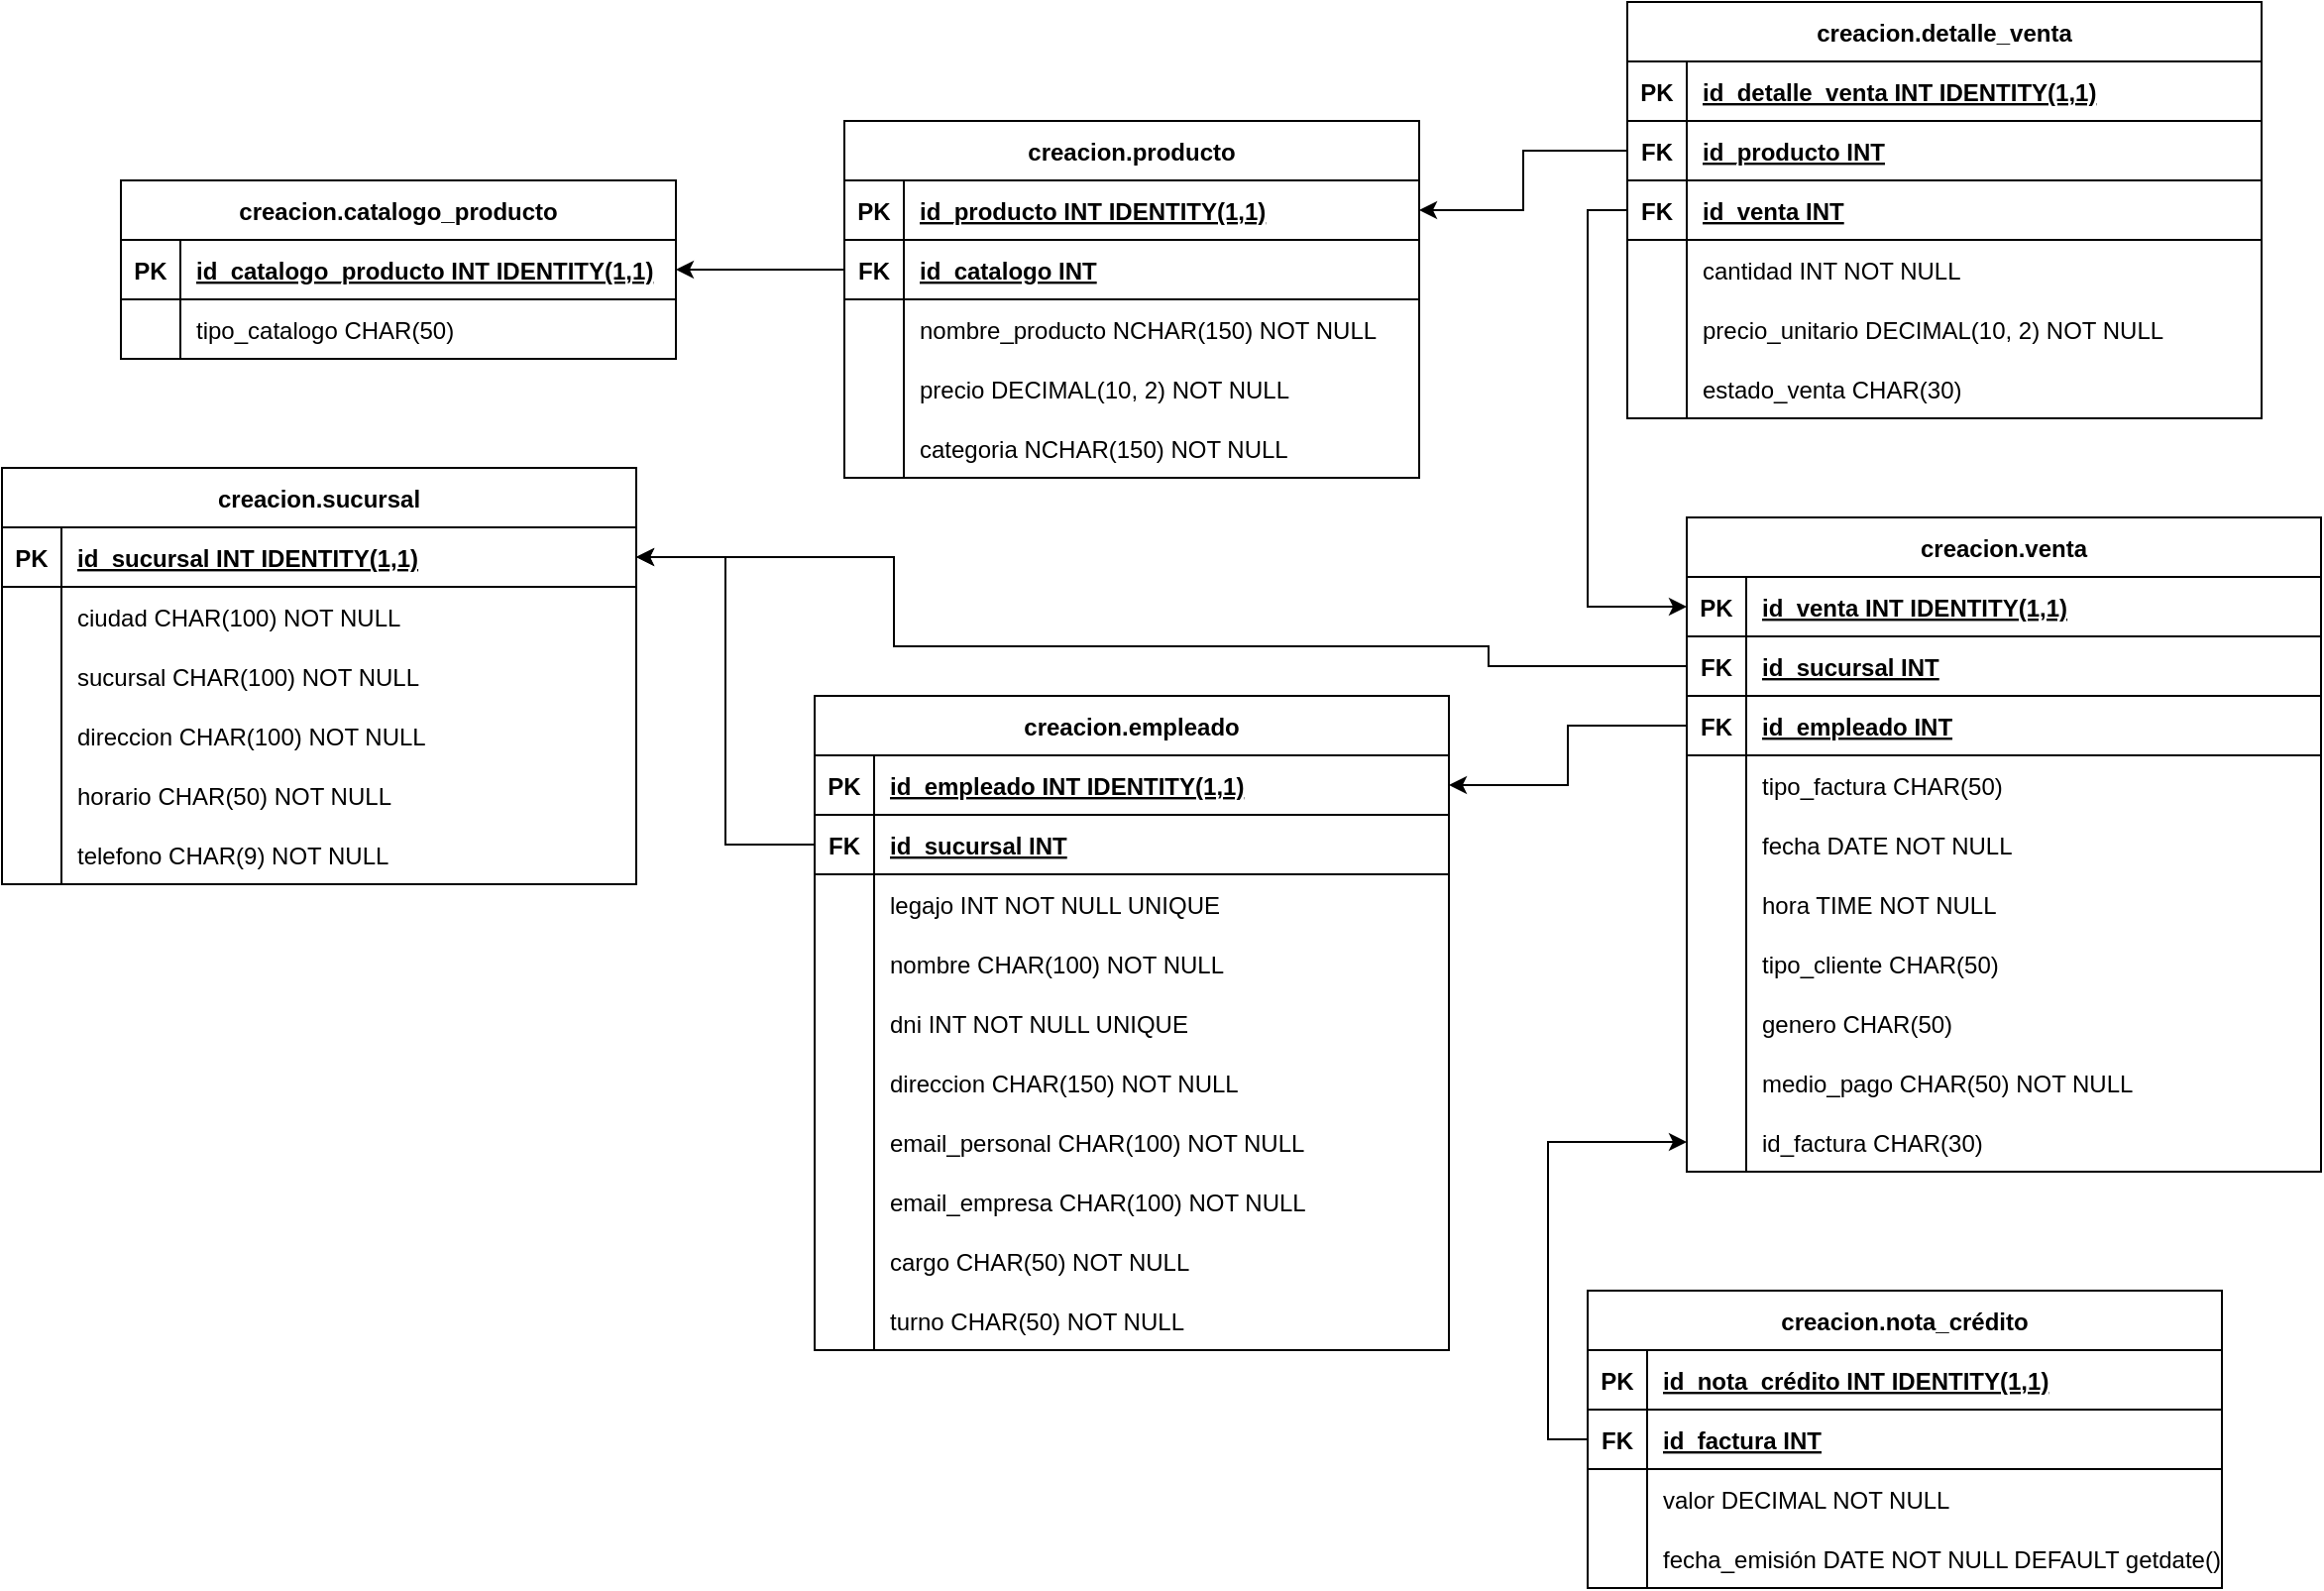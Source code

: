 <mxfile version="24.8.4">
  <diagram name="Página-1" id="IHy8IJzmy1xw7YX4BlLs">
    <mxGraphModel dx="1249" dy="620" grid="1" gridSize="10" guides="1" tooltips="1" connect="1" arrows="1" fold="1" page="1" pageScale="1" pageWidth="827" pageHeight="1169" math="0" shadow="0">
      <root>
        <mxCell id="0" />
        <mxCell id="1" parent="0" />
        <mxCell id="hYBhbDChAg6MqxhLWlRW-1" value="creacion.sucursal" style="shape=table;startSize=30;container=1;collapsible=1;childLayout=tableLayout;fixedRows=1;rowLines=0;fontStyle=1;align=center;resizeLast=1;" parent="1" vertex="1">
          <mxGeometry x="620" y="495" width="320" height="210" as="geometry" />
        </mxCell>
        <mxCell id="hYBhbDChAg6MqxhLWlRW-2" value="" style="shape=tableRow;horizontal=0;startSize=0;swimlaneHead=0;swimlaneBody=0;fillColor=none;collapsible=0;dropTarget=0;points=[[0,0.5],[1,0.5]];portConstraint=eastwest;strokeColor=inherit;top=0;left=0;right=0;bottom=1;" parent="hYBhbDChAg6MqxhLWlRW-1" vertex="1">
          <mxGeometry y="30" width="320" height="30" as="geometry" />
        </mxCell>
        <mxCell id="hYBhbDChAg6MqxhLWlRW-3" value="PK" style="shape=partialRectangle;overflow=hidden;connectable=0;fillColor=none;strokeColor=inherit;top=0;left=0;bottom=0;right=0;fontStyle=1;" parent="hYBhbDChAg6MqxhLWlRW-2" vertex="1">
          <mxGeometry width="30" height="30" as="geometry">
            <mxRectangle width="30" height="30" as="alternateBounds" />
          </mxGeometry>
        </mxCell>
        <mxCell id="hYBhbDChAg6MqxhLWlRW-4" value="id_sucursal INT  IDENTITY(1,1)" style="shape=partialRectangle;overflow=hidden;connectable=0;fillColor=none;align=left;strokeColor=inherit;top=0;left=0;bottom=0;right=0;spacingLeft=6;fontStyle=5;" parent="hYBhbDChAg6MqxhLWlRW-2" vertex="1">
          <mxGeometry x="30" width="290" height="30" as="geometry">
            <mxRectangle width="290" height="30" as="alternateBounds" />
          </mxGeometry>
        </mxCell>
        <mxCell id="hYBhbDChAg6MqxhLWlRW-5" value="" style="shape=tableRow;horizontal=0;startSize=0;swimlaneHead=0;swimlaneBody=0;fillColor=none;collapsible=0;dropTarget=0;points=[[0,0.5],[1,0.5]];portConstraint=eastwest;strokeColor=inherit;top=0;left=0;right=0;bottom=0;" parent="hYBhbDChAg6MqxhLWlRW-1" vertex="1">
          <mxGeometry y="60" width="320" height="30" as="geometry" />
        </mxCell>
        <mxCell id="hYBhbDChAg6MqxhLWlRW-6" value="" style="shape=partialRectangle;overflow=hidden;connectable=0;fillColor=none;strokeColor=inherit;top=0;left=0;bottom=0;right=0;" parent="hYBhbDChAg6MqxhLWlRW-5" vertex="1">
          <mxGeometry width="30" height="30" as="geometry">
            <mxRectangle width="30" height="30" as="alternateBounds" />
          </mxGeometry>
        </mxCell>
        <mxCell id="hYBhbDChAg6MqxhLWlRW-7" value="ciudad CHAR(100) NOT NULL" style="shape=partialRectangle;overflow=hidden;connectable=0;fillColor=none;align=left;strokeColor=inherit;top=0;left=0;bottom=0;right=0;spacingLeft=6;" parent="hYBhbDChAg6MqxhLWlRW-5" vertex="1">
          <mxGeometry x="30" width="290" height="30" as="geometry">
            <mxRectangle width="290" height="30" as="alternateBounds" />
          </mxGeometry>
        </mxCell>
        <mxCell id="p74Jye1wma2J7qvmouzO-8" style="shape=tableRow;horizontal=0;startSize=0;swimlaneHead=0;swimlaneBody=0;fillColor=none;collapsible=0;dropTarget=0;points=[[0,0.5],[1,0.5]];portConstraint=eastwest;strokeColor=inherit;top=0;left=0;right=0;bottom=0;" vertex="1" parent="hYBhbDChAg6MqxhLWlRW-1">
          <mxGeometry y="90" width="320" height="30" as="geometry" />
        </mxCell>
        <mxCell id="p74Jye1wma2J7qvmouzO-9" style="shape=partialRectangle;overflow=hidden;connectable=0;fillColor=none;strokeColor=inherit;top=0;left=0;bottom=0;right=0;" vertex="1" parent="p74Jye1wma2J7qvmouzO-8">
          <mxGeometry width="30" height="30" as="geometry">
            <mxRectangle width="30" height="30" as="alternateBounds" />
          </mxGeometry>
        </mxCell>
        <mxCell id="p74Jye1wma2J7qvmouzO-10" value="sucursal CHAR(100) NOT NULL" style="shape=partialRectangle;overflow=hidden;connectable=0;fillColor=none;align=left;strokeColor=inherit;top=0;left=0;bottom=0;right=0;spacingLeft=6;" vertex="1" parent="p74Jye1wma2J7qvmouzO-8">
          <mxGeometry x="30" width="290" height="30" as="geometry">
            <mxRectangle width="290" height="30" as="alternateBounds" />
          </mxGeometry>
        </mxCell>
        <mxCell id="hYBhbDChAg6MqxhLWlRW-8" value="" style="shape=tableRow;horizontal=0;startSize=0;swimlaneHead=0;swimlaneBody=0;fillColor=none;collapsible=0;dropTarget=0;points=[[0,0.5],[1,0.5]];portConstraint=eastwest;strokeColor=inherit;top=0;left=0;right=0;bottom=0;" parent="hYBhbDChAg6MqxhLWlRW-1" vertex="1">
          <mxGeometry y="120" width="320" height="30" as="geometry" />
        </mxCell>
        <mxCell id="hYBhbDChAg6MqxhLWlRW-9" value="" style="shape=partialRectangle;overflow=hidden;connectable=0;fillColor=none;strokeColor=inherit;top=0;left=0;bottom=0;right=0;" parent="hYBhbDChAg6MqxhLWlRW-8" vertex="1">
          <mxGeometry width="30" height="30" as="geometry">
            <mxRectangle width="30" height="30" as="alternateBounds" />
          </mxGeometry>
        </mxCell>
        <mxCell id="hYBhbDChAg6MqxhLWlRW-10" value="direccion CHAR(100) NOT NULL" style="shape=partialRectangle;overflow=hidden;connectable=0;fillColor=none;align=left;strokeColor=inherit;top=0;left=0;bottom=0;right=0;spacingLeft=6;" parent="hYBhbDChAg6MqxhLWlRW-8" vertex="1">
          <mxGeometry x="30" width="290" height="30" as="geometry">
            <mxRectangle width="290" height="30" as="alternateBounds" />
          </mxGeometry>
        </mxCell>
        <mxCell id="hYBhbDChAg6MqxhLWlRW-11" value="" style="shape=tableRow;horizontal=0;startSize=0;swimlaneHead=0;swimlaneBody=0;fillColor=none;collapsible=0;dropTarget=0;points=[[0,0.5],[1,0.5]];portConstraint=eastwest;strokeColor=inherit;top=0;left=0;right=0;bottom=0;" parent="hYBhbDChAg6MqxhLWlRW-1" vertex="1">
          <mxGeometry y="150" width="320" height="30" as="geometry" />
        </mxCell>
        <mxCell id="hYBhbDChAg6MqxhLWlRW-12" value="" style="shape=partialRectangle;overflow=hidden;connectable=0;fillColor=none;strokeColor=inherit;top=0;left=0;bottom=0;right=0;" parent="hYBhbDChAg6MqxhLWlRW-11" vertex="1">
          <mxGeometry width="30" height="30" as="geometry">
            <mxRectangle width="30" height="30" as="alternateBounds" />
          </mxGeometry>
        </mxCell>
        <mxCell id="hYBhbDChAg6MqxhLWlRW-13" value="horario CHAR(50) NOT NULL" style="shape=partialRectangle;overflow=hidden;connectable=0;fillColor=none;align=left;strokeColor=inherit;top=0;left=0;bottom=0;right=0;spacingLeft=6;" parent="hYBhbDChAg6MqxhLWlRW-11" vertex="1">
          <mxGeometry x="30" width="290" height="30" as="geometry">
            <mxRectangle width="290" height="30" as="alternateBounds" />
          </mxGeometry>
        </mxCell>
        <mxCell id="hYBhbDChAg6MqxhLWlRW-14" value="" style="shape=tableRow;horizontal=0;startSize=0;swimlaneHead=0;swimlaneBody=0;fillColor=none;collapsible=0;dropTarget=0;points=[[0,0.5],[1,0.5]];portConstraint=eastwest;strokeColor=inherit;top=0;left=0;right=0;bottom=0;" parent="hYBhbDChAg6MqxhLWlRW-1" vertex="1">
          <mxGeometry y="180" width="320" height="30" as="geometry" />
        </mxCell>
        <mxCell id="hYBhbDChAg6MqxhLWlRW-15" value="" style="shape=partialRectangle;overflow=hidden;connectable=0;fillColor=none;strokeColor=inherit;top=0;left=0;bottom=0;right=0;" parent="hYBhbDChAg6MqxhLWlRW-14" vertex="1">
          <mxGeometry width="30" height="30" as="geometry">
            <mxRectangle width="30" height="30" as="alternateBounds" />
          </mxGeometry>
        </mxCell>
        <mxCell id="hYBhbDChAg6MqxhLWlRW-16" value="telefono CHAR(9) NOT NULL" style="shape=partialRectangle;overflow=hidden;connectable=0;fillColor=none;align=left;strokeColor=inherit;top=0;left=0;bottom=0;right=0;spacingLeft=6;" parent="hYBhbDChAg6MqxhLWlRW-14" vertex="1">
          <mxGeometry x="30" width="290" height="30" as="geometry">
            <mxRectangle width="290" height="30" as="alternateBounds" />
          </mxGeometry>
        </mxCell>
        <mxCell id="hYBhbDChAg6MqxhLWlRW-20" value="creacion.empleado" style="shape=table;startSize=30;container=1;collapsible=1;childLayout=tableLayout;fixedRows=1;rowLines=0;fontStyle=1;align=center;resizeLast=1;" parent="1" vertex="1">
          <mxGeometry x="1030" y="610" width="320" height="330" as="geometry" />
        </mxCell>
        <mxCell id="hYBhbDChAg6MqxhLWlRW-24" value="" style="shape=tableRow;horizontal=0;startSize=0;swimlaneHead=0;swimlaneBody=0;fillColor=none;collapsible=0;dropTarget=0;points=[[0,0.5],[1,0.5]];portConstraint=eastwest;strokeColor=inherit;top=0;left=0;right=0;bottom=1;" parent="hYBhbDChAg6MqxhLWlRW-20" vertex="1">
          <mxGeometry y="30" width="320" height="30" as="geometry" />
        </mxCell>
        <mxCell id="hYBhbDChAg6MqxhLWlRW-25" value="PK" style="shape=partialRectangle;overflow=hidden;connectable=0;fillColor=none;strokeColor=inherit;top=0;left=0;bottom=0;right=0;fontStyle=1;" parent="hYBhbDChAg6MqxhLWlRW-24" vertex="1">
          <mxGeometry width="30" height="30" as="geometry">
            <mxRectangle width="30" height="30" as="alternateBounds" />
          </mxGeometry>
        </mxCell>
        <mxCell id="hYBhbDChAg6MqxhLWlRW-26" value="id_empleado INT  IDENTITY(1,1)" style="shape=partialRectangle;overflow=hidden;connectable=0;fillColor=none;align=left;strokeColor=inherit;top=0;left=0;bottom=0;right=0;spacingLeft=6;fontStyle=5;" parent="hYBhbDChAg6MqxhLWlRW-24" vertex="1">
          <mxGeometry x="30" width="290" height="30" as="geometry">
            <mxRectangle width="290" height="30" as="alternateBounds" />
          </mxGeometry>
        </mxCell>
        <mxCell id="hYBhbDChAg6MqxhLWlRW-21" value="" style="shape=tableRow;horizontal=0;startSize=0;swimlaneHead=0;swimlaneBody=0;fillColor=none;collapsible=0;dropTarget=0;points=[[0,0.5],[1,0.5]];portConstraint=eastwest;strokeColor=inherit;top=0;left=0;right=0;bottom=1;" parent="hYBhbDChAg6MqxhLWlRW-20" vertex="1">
          <mxGeometry y="60" width="320" height="30" as="geometry" />
        </mxCell>
        <mxCell id="hYBhbDChAg6MqxhLWlRW-22" value="FK" style="shape=partialRectangle;overflow=hidden;connectable=0;fillColor=none;strokeColor=inherit;top=0;left=0;bottom=0;right=0;fontStyle=1;" parent="hYBhbDChAg6MqxhLWlRW-21" vertex="1">
          <mxGeometry width="30" height="30" as="geometry">
            <mxRectangle width="30" height="30" as="alternateBounds" />
          </mxGeometry>
        </mxCell>
        <mxCell id="hYBhbDChAg6MqxhLWlRW-23" value="id_sucursal INT" style="shape=partialRectangle;overflow=hidden;connectable=0;fillColor=none;align=left;strokeColor=inherit;top=0;left=0;bottom=0;right=0;spacingLeft=6;fontStyle=5;" parent="hYBhbDChAg6MqxhLWlRW-21" vertex="1">
          <mxGeometry x="30" width="290" height="30" as="geometry">
            <mxRectangle width="290" height="30" as="alternateBounds" />
          </mxGeometry>
        </mxCell>
        <mxCell id="hYBhbDChAg6MqxhLWlRW-27" value="" style="shape=tableRow;horizontal=0;startSize=0;swimlaneHead=0;swimlaneBody=0;fillColor=none;collapsible=0;dropTarget=0;points=[[0,0.5],[1,0.5]];portConstraint=eastwest;strokeColor=inherit;top=0;left=0;right=0;bottom=0;" parent="hYBhbDChAg6MqxhLWlRW-20" vertex="1">
          <mxGeometry y="90" width="320" height="30" as="geometry" />
        </mxCell>
        <mxCell id="hYBhbDChAg6MqxhLWlRW-28" value="" style="shape=partialRectangle;overflow=hidden;connectable=0;fillColor=none;strokeColor=inherit;top=0;left=0;bottom=0;right=0;" parent="hYBhbDChAg6MqxhLWlRW-27" vertex="1">
          <mxGeometry width="30" height="30" as="geometry">
            <mxRectangle width="30" height="30" as="alternateBounds" />
          </mxGeometry>
        </mxCell>
        <mxCell id="hYBhbDChAg6MqxhLWlRW-29" value="legajo INT NOT NULL UNIQUE" style="shape=partialRectangle;overflow=hidden;connectable=0;fillColor=none;align=left;strokeColor=inherit;top=0;left=0;bottom=0;right=0;spacingLeft=6;" parent="hYBhbDChAg6MqxhLWlRW-27" vertex="1">
          <mxGeometry x="30" width="290" height="30" as="geometry">
            <mxRectangle width="290" height="30" as="alternateBounds" />
          </mxGeometry>
        </mxCell>
        <mxCell id="hYBhbDChAg6MqxhLWlRW-30" value="" style="shape=tableRow;horizontal=0;startSize=0;swimlaneHead=0;swimlaneBody=0;fillColor=none;collapsible=0;dropTarget=0;points=[[0,0.5],[1,0.5]];portConstraint=eastwest;strokeColor=inherit;top=0;left=0;right=0;bottom=0;" parent="hYBhbDChAg6MqxhLWlRW-20" vertex="1">
          <mxGeometry y="120" width="320" height="30" as="geometry" />
        </mxCell>
        <mxCell id="hYBhbDChAg6MqxhLWlRW-31" value="" style="shape=partialRectangle;overflow=hidden;connectable=0;fillColor=none;strokeColor=inherit;top=0;left=0;bottom=0;right=0;" parent="hYBhbDChAg6MqxhLWlRW-30" vertex="1">
          <mxGeometry width="30" height="30" as="geometry">
            <mxRectangle width="30" height="30" as="alternateBounds" />
          </mxGeometry>
        </mxCell>
        <mxCell id="hYBhbDChAg6MqxhLWlRW-32" value="nombre CHAR(100) NOT NULL" style="shape=partialRectangle;overflow=hidden;connectable=0;fillColor=none;align=left;strokeColor=inherit;top=0;left=0;bottom=0;right=0;spacingLeft=6;" parent="hYBhbDChAg6MqxhLWlRW-30" vertex="1">
          <mxGeometry x="30" width="290" height="30" as="geometry">
            <mxRectangle width="290" height="30" as="alternateBounds" />
          </mxGeometry>
        </mxCell>
        <mxCell id="hYBhbDChAg6MqxhLWlRW-33" value="" style="shape=tableRow;horizontal=0;startSize=0;swimlaneHead=0;swimlaneBody=0;fillColor=none;collapsible=0;dropTarget=0;points=[[0,0.5],[1,0.5]];portConstraint=eastwest;strokeColor=inherit;top=0;left=0;right=0;bottom=0;" parent="hYBhbDChAg6MqxhLWlRW-20" vertex="1">
          <mxGeometry y="150" width="320" height="30" as="geometry" />
        </mxCell>
        <mxCell id="hYBhbDChAg6MqxhLWlRW-34" value="" style="shape=partialRectangle;overflow=hidden;connectable=0;fillColor=none;strokeColor=inherit;top=0;left=0;bottom=0;right=0;" parent="hYBhbDChAg6MqxhLWlRW-33" vertex="1">
          <mxGeometry width="30" height="30" as="geometry">
            <mxRectangle width="30" height="30" as="alternateBounds" />
          </mxGeometry>
        </mxCell>
        <mxCell id="hYBhbDChAg6MqxhLWlRW-35" value="dni INT NOT NULL UNIQUE" style="shape=partialRectangle;overflow=hidden;connectable=0;fillColor=none;align=left;strokeColor=inherit;top=0;left=0;bottom=0;right=0;spacingLeft=6;" parent="hYBhbDChAg6MqxhLWlRW-33" vertex="1">
          <mxGeometry x="30" width="290" height="30" as="geometry">
            <mxRectangle width="290" height="30" as="alternateBounds" />
          </mxGeometry>
        </mxCell>
        <mxCell id="hYBhbDChAg6MqxhLWlRW-36" value="" style="shape=tableRow;horizontal=0;startSize=0;swimlaneHead=0;swimlaneBody=0;fillColor=none;collapsible=0;dropTarget=0;points=[[0,0.5],[1,0.5]];portConstraint=eastwest;strokeColor=inherit;top=0;left=0;right=0;bottom=0;" parent="hYBhbDChAg6MqxhLWlRW-20" vertex="1">
          <mxGeometry y="180" width="320" height="30" as="geometry" />
        </mxCell>
        <mxCell id="hYBhbDChAg6MqxhLWlRW-37" value="" style="shape=partialRectangle;overflow=hidden;connectable=0;fillColor=none;strokeColor=inherit;top=0;left=0;bottom=0;right=0;" parent="hYBhbDChAg6MqxhLWlRW-36" vertex="1">
          <mxGeometry width="30" height="30" as="geometry">
            <mxRectangle width="30" height="30" as="alternateBounds" />
          </mxGeometry>
        </mxCell>
        <mxCell id="hYBhbDChAg6MqxhLWlRW-38" value="direccion CHAR(150) NOT NULL" style="shape=partialRectangle;overflow=hidden;connectable=0;fillColor=none;align=left;strokeColor=inherit;top=0;left=0;bottom=0;right=0;spacingLeft=6;" parent="hYBhbDChAg6MqxhLWlRW-36" vertex="1">
          <mxGeometry x="30" width="290" height="30" as="geometry">
            <mxRectangle width="290" height="30" as="alternateBounds" />
          </mxGeometry>
        </mxCell>
        <mxCell id="hYBhbDChAg6MqxhLWlRW-39" value="" style="shape=tableRow;horizontal=0;startSize=0;swimlaneHead=0;swimlaneBody=0;fillColor=none;collapsible=0;dropTarget=0;points=[[0,0.5],[1,0.5]];portConstraint=eastwest;strokeColor=inherit;top=0;left=0;right=0;bottom=0;" parent="hYBhbDChAg6MqxhLWlRW-20" vertex="1">
          <mxGeometry y="210" width="320" height="30" as="geometry" />
        </mxCell>
        <mxCell id="hYBhbDChAg6MqxhLWlRW-40" value="" style="shape=partialRectangle;overflow=hidden;connectable=0;fillColor=none;strokeColor=inherit;top=0;left=0;bottom=0;right=0;" parent="hYBhbDChAg6MqxhLWlRW-39" vertex="1">
          <mxGeometry width="30" height="30" as="geometry">
            <mxRectangle width="30" height="30" as="alternateBounds" />
          </mxGeometry>
        </mxCell>
        <mxCell id="hYBhbDChAg6MqxhLWlRW-41" value="email_personal CHAR(100) NOT NULL" style="shape=partialRectangle;overflow=hidden;connectable=0;fillColor=none;align=left;strokeColor=inherit;top=0;left=0;bottom=0;right=0;spacingLeft=6;" parent="hYBhbDChAg6MqxhLWlRW-39" vertex="1">
          <mxGeometry x="30" width="290" height="30" as="geometry">
            <mxRectangle width="290" height="30" as="alternateBounds" />
          </mxGeometry>
        </mxCell>
        <mxCell id="hYBhbDChAg6MqxhLWlRW-42" value="" style="shape=tableRow;horizontal=0;startSize=0;swimlaneHead=0;swimlaneBody=0;fillColor=none;collapsible=0;dropTarget=0;points=[[0,0.5],[1,0.5]];portConstraint=eastwest;strokeColor=inherit;top=0;left=0;right=0;bottom=0;" parent="hYBhbDChAg6MqxhLWlRW-20" vertex="1">
          <mxGeometry y="240" width="320" height="30" as="geometry" />
        </mxCell>
        <mxCell id="hYBhbDChAg6MqxhLWlRW-43" value="" style="shape=partialRectangle;overflow=hidden;connectable=0;fillColor=none;strokeColor=inherit;top=0;left=0;bottom=0;right=0;" parent="hYBhbDChAg6MqxhLWlRW-42" vertex="1">
          <mxGeometry width="30" height="30" as="geometry">
            <mxRectangle width="30" height="30" as="alternateBounds" />
          </mxGeometry>
        </mxCell>
        <mxCell id="hYBhbDChAg6MqxhLWlRW-44" value="email_empresa CHAR(100) NOT NULL" style="shape=partialRectangle;overflow=hidden;connectable=0;fillColor=none;align=left;strokeColor=inherit;top=0;left=0;bottom=0;right=0;spacingLeft=6;" parent="hYBhbDChAg6MqxhLWlRW-42" vertex="1">
          <mxGeometry x="30" width="290" height="30" as="geometry">
            <mxRectangle width="290" height="30" as="alternateBounds" />
          </mxGeometry>
        </mxCell>
        <mxCell id="hYBhbDChAg6MqxhLWlRW-45" value="" style="shape=tableRow;horizontal=0;startSize=0;swimlaneHead=0;swimlaneBody=0;fillColor=none;collapsible=0;dropTarget=0;points=[[0,0.5],[1,0.5]];portConstraint=eastwest;strokeColor=inherit;top=0;left=0;right=0;bottom=0;" parent="hYBhbDChAg6MqxhLWlRW-20" vertex="1">
          <mxGeometry y="270" width="320" height="30" as="geometry" />
        </mxCell>
        <mxCell id="hYBhbDChAg6MqxhLWlRW-46" value="" style="shape=partialRectangle;overflow=hidden;connectable=0;fillColor=none;strokeColor=inherit;top=0;left=0;bottom=0;right=0;" parent="hYBhbDChAg6MqxhLWlRW-45" vertex="1">
          <mxGeometry width="30" height="30" as="geometry">
            <mxRectangle width="30" height="30" as="alternateBounds" />
          </mxGeometry>
        </mxCell>
        <mxCell id="hYBhbDChAg6MqxhLWlRW-47" value="cargo CHAR(50) NOT NULL" style="shape=partialRectangle;overflow=hidden;connectable=0;fillColor=none;align=left;strokeColor=inherit;top=0;left=0;bottom=0;right=0;spacingLeft=6;" parent="hYBhbDChAg6MqxhLWlRW-45" vertex="1">
          <mxGeometry x="30" width="290" height="30" as="geometry">
            <mxRectangle width="290" height="30" as="alternateBounds" />
          </mxGeometry>
        </mxCell>
        <mxCell id="hYBhbDChAg6MqxhLWlRW-51" value="" style="shape=tableRow;horizontal=0;startSize=0;swimlaneHead=0;swimlaneBody=0;fillColor=none;collapsible=0;dropTarget=0;points=[[0,0.5],[1,0.5]];portConstraint=eastwest;strokeColor=inherit;top=0;left=0;right=0;bottom=0;" parent="hYBhbDChAg6MqxhLWlRW-20" vertex="1">
          <mxGeometry y="300" width="320" height="30" as="geometry" />
        </mxCell>
        <mxCell id="hYBhbDChAg6MqxhLWlRW-52" value="" style="shape=partialRectangle;overflow=hidden;connectable=0;fillColor=none;strokeColor=inherit;top=0;left=0;bottom=0;right=0;" parent="hYBhbDChAg6MqxhLWlRW-51" vertex="1">
          <mxGeometry width="30" height="30" as="geometry">
            <mxRectangle width="30" height="30" as="alternateBounds" />
          </mxGeometry>
        </mxCell>
        <mxCell id="hYBhbDChAg6MqxhLWlRW-53" value="turno CHAR(50) NOT NULL" style="shape=partialRectangle;overflow=hidden;connectable=0;fillColor=none;align=left;strokeColor=inherit;top=0;left=0;bottom=0;right=0;spacingLeft=6;" parent="hYBhbDChAg6MqxhLWlRW-51" vertex="1">
          <mxGeometry x="30" width="290" height="30" as="geometry">
            <mxRectangle width="290" height="30" as="alternateBounds" />
          </mxGeometry>
        </mxCell>
        <mxCell id="hYBhbDChAg6MqxhLWlRW-57" value="creacion.catalogo_producto" style="shape=table;startSize=30;container=1;collapsible=1;childLayout=tableLayout;fixedRows=1;rowLines=0;fontStyle=1;align=center;resizeLast=1;" parent="1" vertex="1">
          <mxGeometry x="680" y="350" width="280" height="90" as="geometry" />
        </mxCell>
        <mxCell id="hYBhbDChAg6MqxhLWlRW-58" value="" style="shape=tableRow;horizontal=0;startSize=0;swimlaneHead=0;swimlaneBody=0;fillColor=none;collapsible=0;dropTarget=0;points=[[0,0.5],[1,0.5]];portConstraint=eastwest;strokeColor=inherit;top=0;left=0;right=0;bottom=1;" parent="hYBhbDChAg6MqxhLWlRW-57" vertex="1">
          <mxGeometry y="30" width="280" height="30" as="geometry" />
        </mxCell>
        <mxCell id="hYBhbDChAg6MqxhLWlRW-59" value="PK" style="shape=partialRectangle;overflow=hidden;connectable=0;fillColor=none;strokeColor=inherit;top=0;left=0;bottom=0;right=0;fontStyle=1;" parent="hYBhbDChAg6MqxhLWlRW-58" vertex="1">
          <mxGeometry width="30" height="30" as="geometry">
            <mxRectangle width="30" height="30" as="alternateBounds" />
          </mxGeometry>
        </mxCell>
        <mxCell id="hYBhbDChAg6MqxhLWlRW-60" value="id_catalogo_producto INT  IDENTITY(1,1)" style="shape=partialRectangle;overflow=hidden;connectable=0;fillColor=none;align=left;strokeColor=inherit;top=0;left=0;bottom=0;right=0;spacingLeft=6;fontStyle=5;" parent="hYBhbDChAg6MqxhLWlRW-58" vertex="1">
          <mxGeometry x="30" width="250" height="30" as="geometry">
            <mxRectangle width="250" height="30" as="alternateBounds" />
          </mxGeometry>
        </mxCell>
        <mxCell id="hYBhbDChAg6MqxhLWlRW-61" value="" style="shape=tableRow;horizontal=0;startSize=0;swimlaneHead=0;swimlaneBody=0;fillColor=none;collapsible=0;dropTarget=0;points=[[0,0.5],[1,0.5]];portConstraint=eastwest;strokeColor=inherit;top=0;left=0;right=0;bottom=0;" parent="hYBhbDChAg6MqxhLWlRW-57" vertex="1">
          <mxGeometry y="60" width="280" height="30" as="geometry" />
        </mxCell>
        <mxCell id="hYBhbDChAg6MqxhLWlRW-62" value="" style="shape=partialRectangle;overflow=hidden;connectable=0;fillColor=none;strokeColor=inherit;top=0;left=0;bottom=0;right=0;" parent="hYBhbDChAg6MqxhLWlRW-61" vertex="1">
          <mxGeometry width="30" height="30" as="geometry">
            <mxRectangle width="30" height="30" as="alternateBounds" />
          </mxGeometry>
        </mxCell>
        <mxCell id="hYBhbDChAg6MqxhLWlRW-63" value="tipo_catalogo CHAR(50)" style="shape=partialRectangle;overflow=hidden;connectable=0;fillColor=none;align=left;strokeColor=inherit;top=0;left=0;bottom=0;right=0;spacingLeft=6;" parent="hYBhbDChAg6MqxhLWlRW-61" vertex="1">
          <mxGeometry x="30" width="250" height="30" as="geometry">
            <mxRectangle width="250" height="30" as="alternateBounds" />
          </mxGeometry>
        </mxCell>
        <mxCell id="hYBhbDChAg6MqxhLWlRW-64" value="creacion.producto" style="shape=table;startSize=30;container=1;collapsible=1;childLayout=tableLayout;fixedRows=1;rowLines=0;fontStyle=1;align=center;resizeLast=1;" parent="1" vertex="1">
          <mxGeometry x="1045" y="320" width="290" height="180" as="geometry" />
        </mxCell>
        <mxCell id="hYBhbDChAg6MqxhLWlRW-65" value="" style="shape=tableRow;horizontal=0;startSize=0;swimlaneHead=0;swimlaneBody=0;fillColor=none;collapsible=0;dropTarget=0;points=[[0,0.5],[1,0.5]];portConstraint=eastwest;strokeColor=inherit;top=0;left=0;right=0;bottom=1;" parent="hYBhbDChAg6MqxhLWlRW-64" vertex="1">
          <mxGeometry y="30" width="290" height="30" as="geometry" />
        </mxCell>
        <mxCell id="hYBhbDChAg6MqxhLWlRW-66" value="PK" style="shape=partialRectangle;overflow=hidden;connectable=0;fillColor=none;strokeColor=inherit;top=0;left=0;bottom=0;right=0;fontStyle=1;" parent="hYBhbDChAg6MqxhLWlRW-65" vertex="1">
          <mxGeometry width="30" height="30" as="geometry">
            <mxRectangle width="30" height="30" as="alternateBounds" />
          </mxGeometry>
        </mxCell>
        <mxCell id="hYBhbDChAg6MqxhLWlRW-67" value="id_producto INT  IDENTITY(1,1)" style="shape=partialRectangle;overflow=hidden;connectable=0;fillColor=none;align=left;strokeColor=inherit;top=0;left=0;bottom=0;right=0;spacingLeft=6;fontStyle=5;" parent="hYBhbDChAg6MqxhLWlRW-65" vertex="1">
          <mxGeometry x="30" width="260" height="30" as="geometry">
            <mxRectangle width="260" height="30" as="alternateBounds" />
          </mxGeometry>
        </mxCell>
        <mxCell id="hYBhbDChAg6MqxhLWlRW-137" style="shape=tableRow;horizontal=0;startSize=0;swimlaneHead=0;swimlaneBody=0;fillColor=none;collapsible=0;dropTarget=0;points=[[0,0.5],[1,0.5]];portConstraint=eastwest;strokeColor=inherit;top=0;left=0;right=0;bottom=1;" parent="hYBhbDChAg6MqxhLWlRW-64" vertex="1">
          <mxGeometry y="60" width="290" height="30" as="geometry" />
        </mxCell>
        <mxCell id="hYBhbDChAg6MqxhLWlRW-138" value="FK" style="shape=partialRectangle;overflow=hidden;connectable=0;fillColor=none;strokeColor=inherit;top=0;left=0;bottom=0;right=0;fontStyle=1;" parent="hYBhbDChAg6MqxhLWlRW-137" vertex="1">
          <mxGeometry width="30" height="30" as="geometry">
            <mxRectangle width="30" height="30" as="alternateBounds" />
          </mxGeometry>
        </mxCell>
        <mxCell id="hYBhbDChAg6MqxhLWlRW-139" value="id_catalogo INT" style="shape=partialRectangle;overflow=hidden;connectable=0;fillColor=none;align=left;strokeColor=inherit;top=0;left=0;bottom=0;right=0;spacingLeft=6;fontStyle=5;" parent="hYBhbDChAg6MqxhLWlRW-137" vertex="1">
          <mxGeometry x="30" width="260" height="30" as="geometry">
            <mxRectangle width="260" height="30" as="alternateBounds" />
          </mxGeometry>
        </mxCell>
        <mxCell id="hYBhbDChAg6MqxhLWlRW-68" value="" style="shape=tableRow;horizontal=0;startSize=0;swimlaneHead=0;swimlaneBody=0;fillColor=none;collapsible=0;dropTarget=0;points=[[0,0.5],[1,0.5]];portConstraint=eastwest;strokeColor=inherit;top=0;left=0;right=0;bottom=0;" parent="hYBhbDChAg6MqxhLWlRW-64" vertex="1">
          <mxGeometry y="90" width="290" height="30" as="geometry" />
        </mxCell>
        <mxCell id="hYBhbDChAg6MqxhLWlRW-69" value="" style="shape=partialRectangle;overflow=hidden;connectable=0;fillColor=none;strokeColor=inherit;top=0;left=0;bottom=0;right=0;" parent="hYBhbDChAg6MqxhLWlRW-68" vertex="1">
          <mxGeometry width="30" height="30" as="geometry">
            <mxRectangle width="30" height="30" as="alternateBounds" />
          </mxGeometry>
        </mxCell>
        <mxCell id="hYBhbDChAg6MqxhLWlRW-70" value="nombre_producto NCHAR(150) NOT NULL" style="shape=partialRectangle;overflow=hidden;connectable=0;fillColor=none;align=left;strokeColor=inherit;top=0;left=0;bottom=0;right=0;spacingLeft=6;" parent="hYBhbDChAg6MqxhLWlRW-68" vertex="1">
          <mxGeometry x="30" width="260" height="30" as="geometry">
            <mxRectangle width="260" height="30" as="alternateBounds" />
          </mxGeometry>
        </mxCell>
        <mxCell id="hYBhbDChAg6MqxhLWlRW-71" value="" style="shape=tableRow;horizontal=0;startSize=0;swimlaneHead=0;swimlaneBody=0;fillColor=none;collapsible=0;dropTarget=0;points=[[0,0.5],[1,0.5]];portConstraint=eastwest;strokeColor=inherit;top=0;left=0;right=0;bottom=0;" parent="hYBhbDChAg6MqxhLWlRW-64" vertex="1">
          <mxGeometry y="120" width="290" height="30" as="geometry" />
        </mxCell>
        <mxCell id="hYBhbDChAg6MqxhLWlRW-72" value="" style="shape=partialRectangle;overflow=hidden;connectable=0;fillColor=none;strokeColor=inherit;top=0;left=0;bottom=0;right=0;" parent="hYBhbDChAg6MqxhLWlRW-71" vertex="1">
          <mxGeometry width="30" height="30" as="geometry">
            <mxRectangle width="30" height="30" as="alternateBounds" />
          </mxGeometry>
        </mxCell>
        <mxCell id="hYBhbDChAg6MqxhLWlRW-73" value="precio DECIMAL(10, 2) NOT NULL" style="shape=partialRectangle;overflow=hidden;connectable=0;fillColor=none;align=left;strokeColor=inherit;top=0;left=0;bottom=0;right=0;spacingLeft=6;" parent="hYBhbDChAg6MqxhLWlRW-71" vertex="1">
          <mxGeometry x="30" width="260" height="30" as="geometry">
            <mxRectangle width="260" height="30" as="alternateBounds" />
          </mxGeometry>
        </mxCell>
        <mxCell id="hYBhbDChAg6MqxhLWlRW-74" value="" style="shape=tableRow;horizontal=0;startSize=0;swimlaneHead=0;swimlaneBody=0;fillColor=none;collapsible=0;dropTarget=0;points=[[0,0.5],[1,0.5]];portConstraint=eastwest;strokeColor=inherit;top=0;left=0;right=0;bottom=0;" parent="hYBhbDChAg6MqxhLWlRW-64" vertex="1">
          <mxGeometry y="150" width="290" height="30" as="geometry" />
        </mxCell>
        <mxCell id="hYBhbDChAg6MqxhLWlRW-75" value="" style="shape=partialRectangle;overflow=hidden;connectable=0;fillColor=none;strokeColor=inherit;top=0;left=0;bottom=0;right=0;" parent="hYBhbDChAg6MqxhLWlRW-74" vertex="1">
          <mxGeometry width="30" height="30" as="geometry">
            <mxRectangle width="30" height="30" as="alternateBounds" />
          </mxGeometry>
        </mxCell>
        <mxCell id="hYBhbDChAg6MqxhLWlRW-76" value="categoria NCHAR(150) NOT NULL" style="shape=partialRectangle;overflow=hidden;connectable=0;fillColor=none;align=left;strokeColor=inherit;top=0;left=0;bottom=0;right=0;spacingLeft=6;" parent="hYBhbDChAg6MqxhLWlRW-74" vertex="1">
          <mxGeometry x="30" width="260" height="30" as="geometry">
            <mxRectangle width="260" height="30" as="alternateBounds" />
          </mxGeometry>
        </mxCell>
        <mxCell id="hYBhbDChAg6MqxhLWlRW-77" value="creacion.venta" style="shape=table;startSize=30;container=1;collapsible=1;childLayout=tableLayout;fixedRows=1;rowLines=0;fontStyle=1;align=center;resizeLast=1;" parent="1" vertex="1">
          <mxGeometry x="1470" y="520" width="320" height="330" as="geometry" />
        </mxCell>
        <mxCell id="hYBhbDChAg6MqxhLWlRW-84" value="" style="shape=tableRow;horizontal=0;startSize=0;swimlaneHead=0;swimlaneBody=0;fillColor=none;collapsible=0;dropTarget=0;points=[[0,0.5],[1,0.5]];portConstraint=eastwest;strokeColor=inherit;top=0;left=0;right=0;bottom=1;" parent="hYBhbDChAg6MqxhLWlRW-77" vertex="1">
          <mxGeometry y="30" width="320" height="30" as="geometry" />
        </mxCell>
        <mxCell id="hYBhbDChAg6MqxhLWlRW-85" value="PK" style="shape=partialRectangle;overflow=hidden;connectable=0;fillColor=none;strokeColor=inherit;top=0;left=0;bottom=0;right=0;fontStyle=1;" parent="hYBhbDChAg6MqxhLWlRW-84" vertex="1">
          <mxGeometry width="30" height="30" as="geometry">
            <mxRectangle width="30" height="30" as="alternateBounds" />
          </mxGeometry>
        </mxCell>
        <mxCell id="hYBhbDChAg6MqxhLWlRW-86" value="id_venta INT  IDENTITY(1,1)" style="shape=partialRectangle;overflow=hidden;connectable=0;fillColor=none;align=left;strokeColor=inherit;top=0;left=0;bottom=0;right=0;spacingLeft=6;fontStyle=5;" parent="hYBhbDChAg6MqxhLWlRW-84" vertex="1">
          <mxGeometry x="30" width="290" height="30" as="geometry">
            <mxRectangle width="290" height="30" as="alternateBounds" />
          </mxGeometry>
        </mxCell>
        <mxCell id="hYBhbDChAg6MqxhLWlRW-78" value="" style="shape=tableRow;horizontal=0;startSize=0;swimlaneHead=0;swimlaneBody=0;fillColor=none;collapsible=0;dropTarget=0;points=[[0,0.5],[1,0.5]];portConstraint=eastwest;strokeColor=inherit;top=0;left=0;right=0;bottom=1;" parent="hYBhbDChAg6MqxhLWlRW-77" vertex="1">
          <mxGeometry y="60" width="320" height="30" as="geometry" />
        </mxCell>
        <mxCell id="hYBhbDChAg6MqxhLWlRW-79" value="FK" style="shape=partialRectangle;overflow=hidden;connectable=0;fillColor=none;strokeColor=inherit;top=0;left=0;bottom=0;right=0;fontStyle=1;" parent="hYBhbDChAg6MqxhLWlRW-78" vertex="1">
          <mxGeometry width="30" height="30" as="geometry">
            <mxRectangle width="30" height="30" as="alternateBounds" />
          </mxGeometry>
        </mxCell>
        <mxCell id="hYBhbDChAg6MqxhLWlRW-80" value="id_sucursal INT" style="shape=partialRectangle;overflow=hidden;connectable=0;fillColor=none;align=left;strokeColor=inherit;top=0;left=0;bottom=0;right=0;spacingLeft=6;fontStyle=5;" parent="hYBhbDChAg6MqxhLWlRW-78" vertex="1">
          <mxGeometry x="30" width="290" height="30" as="geometry">
            <mxRectangle width="290" height="30" as="alternateBounds" />
          </mxGeometry>
        </mxCell>
        <mxCell id="hYBhbDChAg6MqxhLWlRW-81" value="" style="shape=tableRow;horizontal=0;startSize=0;swimlaneHead=0;swimlaneBody=0;fillColor=none;collapsible=0;dropTarget=0;points=[[0,0.5],[1,0.5]];portConstraint=eastwest;strokeColor=inherit;top=0;left=0;right=0;bottom=1;" parent="hYBhbDChAg6MqxhLWlRW-77" vertex="1">
          <mxGeometry y="90" width="320" height="30" as="geometry" />
        </mxCell>
        <mxCell id="hYBhbDChAg6MqxhLWlRW-82" value="FK" style="shape=partialRectangle;overflow=hidden;connectable=0;fillColor=none;strokeColor=inherit;top=0;left=0;bottom=0;right=0;fontStyle=1;" parent="hYBhbDChAg6MqxhLWlRW-81" vertex="1">
          <mxGeometry width="30" height="30" as="geometry">
            <mxRectangle width="30" height="30" as="alternateBounds" />
          </mxGeometry>
        </mxCell>
        <mxCell id="hYBhbDChAg6MqxhLWlRW-83" value="id_empleado INT" style="shape=partialRectangle;overflow=hidden;connectable=0;fillColor=none;align=left;strokeColor=inherit;top=0;left=0;bottom=0;right=0;spacingLeft=6;fontStyle=5;" parent="hYBhbDChAg6MqxhLWlRW-81" vertex="1">
          <mxGeometry x="30" width="290" height="30" as="geometry">
            <mxRectangle width="290" height="30" as="alternateBounds" />
          </mxGeometry>
        </mxCell>
        <mxCell id="hYBhbDChAg6MqxhLWlRW-87" value="" style="shape=tableRow;horizontal=0;startSize=0;swimlaneHead=0;swimlaneBody=0;fillColor=none;collapsible=0;dropTarget=0;points=[[0,0.5],[1,0.5]];portConstraint=eastwest;strokeColor=inherit;top=0;left=0;right=0;bottom=0;" parent="hYBhbDChAg6MqxhLWlRW-77" vertex="1">
          <mxGeometry y="120" width="320" height="30" as="geometry" />
        </mxCell>
        <mxCell id="hYBhbDChAg6MqxhLWlRW-88" value="" style="shape=partialRectangle;overflow=hidden;connectable=0;fillColor=none;strokeColor=inherit;top=0;left=0;bottom=0;right=0;" parent="hYBhbDChAg6MqxhLWlRW-87" vertex="1">
          <mxGeometry width="30" height="30" as="geometry">
            <mxRectangle width="30" height="30" as="alternateBounds" />
          </mxGeometry>
        </mxCell>
        <mxCell id="hYBhbDChAg6MqxhLWlRW-89" value="tipo_factura CHAR(50)" style="shape=partialRectangle;overflow=hidden;connectable=0;fillColor=none;align=left;strokeColor=inherit;top=0;left=0;bottom=0;right=0;spacingLeft=6;" parent="hYBhbDChAg6MqxhLWlRW-87" vertex="1">
          <mxGeometry x="30" width="290" height="30" as="geometry">
            <mxRectangle width="290" height="30" as="alternateBounds" />
          </mxGeometry>
        </mxCell>
        <mxCell id="hYBhbDChAg6MqxhLWlRW-90" value="" style="shape=tableRow;horizontal=0;startSize=0;swimlaneHead=0;swimlaneBody=0;fillColor=none;collapsible=0;dropTarget=0;points=[[0,0.5],[1,0.5]];portConstraint=eastwest;strokeColor=inherit;top=0;left=0;right=0;bottom=0;" parent="hYBhbDChAg6MqxhLWlRW-77" vertex="1">
          <mxGeometry y="150" width="320" height="30" as="geometry" />
        </mxCell>
        <mxCell id="hYBhbDChAg6MqxhLWlRW-91" value="" style="shape=partialRectangle;overflow=hidden;connectable=0;fillColor=none;strokeColor=inherit;top=0;left=0;bottom=0;right=0;" parent="hYBhbDChAg6MqxhLWlRW-90" vertex="1">
          <mxGeometry width="30" height="30" as="geometry">
            <mxRectangle width="30" height="30" as="alternateBounds" />
          </mxGeometry>
        </mxCell>
        <mxCell id="hYBhbDChAg6MqxhLWlRW-92" value="fecha DATE NOT NULL" style="shape=partialRectangle;overflow=hidden;connectable=0;fillColor=none;align=left;strokeColor=inherit;top=0;left=0;bottom=0;right=0;spacingLeft=6;" parent="hYBhbDChAg6MqxhLWlRW-90" vertex="1">
          <mxGeometry x="30" width="290" height="30" as="geometry">
            <mxRectangle width="290" height="30" as="alternateBounds" />
          </mxGeometry>
        </mxCell>
        <mxCell id="hYBhbDChAg6MqxhLWlRW-93" value="" style="shape=tableRow;horizontal=0;startSize=0;swimlaneHead=0;swimlaneBody=0;fillColor=none;collapsible=0;dropTarget=0;points=[[0,0.5],[1,0.5]];portConstraint=eastwest;strokeColor=inherit;top=0;left=0;right=0;bottom=0;" parent="hYBhbDChAg6MqxhLWlRW-77" vertex="1">
          <mxGeometry y="180" width="320" height="30" as="geometry" />
        </mxCell>
        <mxCell id="hYBhbDChAg6MqxhLWlRW-94" value="" style="shape=partialRectangle;overflow=hidden;connectable=0;fillColor=none;strokeColor=inherit;top=0;left=0;bottom=0;right=0;" parent="hYBhbDChAg6MqxhLWlRW-93" vertex="1">
          <mxGeometry width="30" height="30" as="geometry">
            <mxRectangle width="30" height="30" as="alternateBounds" />
          </mxGeometry>
        </mxCell>
        <mxCell id="hYBhbDChAg6MqxhLWlRW-95" value="hora TIME NOT NULL" style="shape=partialRectangle;overflow=hidden;connectable=0;fillColor=none;align=left;strokeColor=inherit;top=0;left=0;bottom=0;right=0;spacingLeft=6;" parent="hYBhbDChAg6MqxhLWlRW-93" vertex="1">
          <mxGeometry x="30" width="290" height="30" as="geometry">
            <mxRectangle width="290" height="30" as="alternateBounds" />
          </mxGeometry>
        </mxCell>
        <mxCell id="p74Jye1wma2J7qvmouzO-11" style="shape=tableRow;horizontal=0;startSize=0;swimlaneHead=0;swimlaneBody=0;fillColor=none;collapsible=0;dropTarget=0;points=[[0,0.5],[1,0.5]];portConstraint=eastwest;strokeColor=inherit;top=0;left=0;right=0;bottom=0;" vertex="1" parent="hYBhbDChAg6MqxhLWlRW-77">
          <mxGeometry y="210" width="320" height="30" as="geometry" />
        </mxCell>
        <mxCell id="p74Jye1wma2J7qvmouzO-12" style="shape=partialRectangle;overflow=hidden;connectable=0;fillColor=none;strokeColor=inherit;top=0;left=0;bottom=0;right=0;" vertex="1" parent="p74Jye1wma2J7qvmouzO-11">
          <mxGeometry width="30" height="30" as="geometry">
            <mxRectangle width="30" height="30" as="alternateBounds" />
          </mxGeometry>
        </mxCell>
        <mxCell id="p74Jye1wma2J7qvmouzO-13" value="tipo_cliente CHAR(50)" style="shape=partialRectangle;overflow=hidden;connectable=0;fillColor=none;align=left;strokeColor=inherit;top=0;left=0;bottom=0;right=0;spacingLeft=6;" vertex="1" parent="p74Jye1wma2J7qvmouzO-11">
          <mxGeometry x="30" width="290" height="30" as="geometry">
            <mxRectangle width="290" height="30" as="alternateBounds" />
          </mxGeometry>
        </mxCell>
        <mxCell id="p74Jye1wma2J7qvmouzO-14" style="shape=tableRow;horizontal=0;startSize=0;swimlaneHead=0;swimlaneBody=0;fillColor=none;collapsible=0;dropTarget=0;points=[[0,0.5],[1,0.5]];portConstraint=eastwest;strokeColor=inherit;top=0;left=0;right=0;bottom=0;" vertex="1" parent="hYBhbDChAg6MqxhLWlRW-77">
          <mxGeometry y="240" width="320" height="30" as="geometry" />
        </mxCell>
        <mxCell id="p74Jye1wma2J7qvmouzO-15" style="shape=partialRectangle;overflow=hidden;connectable=0;fillColor=none;strokeColor=inherit;top=0;left=0;bottom=0;right=0;" vertex="1" parent="p74Jye1wma2J7qvmouzO-14">
          <mxGeometry width="30" height="30" as="geometry">
            <mxRectangle width="30" height="30" as="alternateBounds" />
          </mxGeometry>
        </mxCell>
        <mxCell id="p74Jye1wma2J7qvmouzO-16" value="genero CHAR(50)" style="shape=partialRectangle;overflow=hidden;connectable=0;fillColor=none;align=left;strokeColor=inherit;top=0;left=0;bottom=0;right=0;spacingLeft=6;" vertex="1" parent="p74Jye1wma2J7qvmouzO-14">
          <mxGeometry x="30" width="290" height="30" as="geometry">
            <mxRectangle width="290" height="30" as="alternateBounds" />
          </mxGeometry>
        </mxCell>
        <mxCell id="hYBhbDChAg6MqxhLWlRW-96" value="" style="shape=tableRow;horizontal=0;startSize=0;swimlaneHead=0;swimlaneBody=0;fillColor=none;collapsible=0;dropTarget=0;points=[[0,0.5],[1,0.5]];portConstraint=eastwest;strokeColor=inherit;top=0;left=0;right=0;bottom=0;" parent="hYBhbDChAg6MqxhLWlRW-77" vertex="1">
          <mxGeometry y="270" width="320" height="30" as="geometry" />
        </mxCell>
        <mxCell id="hYBhbDChAg6MqxhLWlRW-97" value="" style="shape=partialRectangle;overflow=hidden;connectable=0;fillColor=none;strokeColor=inherit;top=0;left=0;bottom=0;right=0;" parent="hYBhbDChAg6MqxhLWlRW-96" vertex="1">
          <mxGeometry width="30" height="30" as="geometry">
            <mxRectangle width="30" height="30" as="alternateBounds" />
          </mxGeometry>
        </mxCell>
        <mxCell id="hYBhbDChAg6MqxhLWlRW-98" value="medio_pago CHAR(50) NOT NULL" style="shape=partialRectangle;overflow=hidden;connectable=0;fillColor=none;align=left;strokeColor=inherit;top=0;left=0;bottom=0;right=0;spacingLeft=6;" parent="hYBhbDChAg6MqxhLWlRW-96" vertex="1">
          <mxGeometry x="30" width="290" height="30" as="geometry">
            <mxRectangle width="290" height="30" as="alternateBounds" />
          </mxGeometry>
        </mxCell>
        <mxCell id="hYBhbDChAg6MqxhLWlRW-99" value="" style="shape=tableRow;horizontal=0;startSize=0;swimlaneHead=0;swimlaneBody=0;fillColor=none;collapsible=0;dropTarget=0;points=[[0,0.5],[1,0.5]];portConstraint=eastwest;strokeColor=inherit;top=0;left=0;right=0;bottom=0;" parent="hYBhbDChAg6MqxhLWlRW-77" vertex="1">
          <mxGeometry y="300" width="320" height="30" as="geometry" />
        </mxCell>
        <mxCell id="hYBhbDChAg6MqxhLWlRW-100" value="" style="shape=partialRectangle;overflow=hidden;connectable=0;fillColor=none;strokeColor=inherit;top=0;left=0;bottom=0;right=0;" parent="hYBhbDChAg6MqxhLWlRW-99" vertex="1">
          <mxGeometry width="30" height="30" as="geometry">
            <mxRectangle width="30" height="30" as="alternateBounds" />
          </mxGeometry>
        </mxCell>
        <mxCell id="hYBhbDChAg6MqxhLWlRW-101" value="id_factura CHAR(30)" style="shape=partialRectangle;overflow=hidden;connectable=0;fillColor=none;align=left;strokeColor=inherit;top=0;left=0;bottom=0;right=0;spacingLeft=6;" parent="hYBhbDChAg6MqxhLWlRW-99" vertex="1">
          <mxGeometry x="30" width="290" height="30" as="geometry">
            <mxRectangle width="290" height="30" as="alternateBounds" />
          </mxGeometry>
        </mxCell>
        <mxCell id="hYBhbDChAg6MqxhLWlRW-108" value="creacion.detalle_venta" style="shape=table;startSize=30;container=1;collapsible=1;childLayout=tableLayout;fixedRows=1;rowLines=0;fontStyle=1;align=center;resizeLast=1;" parent="1" vertex="1">
          <mxGeometry x="1440" y="260" width="320" height="210" as="geometry" />
        </mxCell>
        <mxCell id="hYBhbDChAg6MqxhLWlRW-115" value="" style="shape=tableRow;horizontal=0;startSize=0;swimlaneHead=0;swimlaneBody=0;fillColor=none;collapsible=0;dropTarget=0;points=[[0,0.5],[1,0.5]];portConstraint=eastwest;strokeColor=inherit;top=0;left=0;right=0;bottom=1;" parent="hYBhbDChAg6MqxhLWlRW-108" vertex="1">
          <mxGeometry y="30" width="320" height="30" as="geometry" />
        </mxCell>
        <mxCell id="hYBhbDChAg6MqxhLWlRW-116" value="PK" style="shape=partialRectangle;overflow=hidden;connectable=0;fillColor=none;strokeColor=inherit;top=0;left=0;bottom=0;right=0;fontStyle=1;" parent="hYBhbDChAg6MqxhLWlRW-115" vertex="1">
          <mxGeometry width="30" height="30" as="geometry">
            <mxRectangle width="30" height="30" as="alternateBounds" />
          </mxGeometry>
        </mxCell>
        <mxCell id="hYBhbDChAg6MqxhLWlRW-117" value="id_detalle_venta INT  IDENTITY(1,1)" style="shape=partialRectangle;overflow=hidden;connectable=0;fillColor=none;align=left;strokeColor=inherit;top=0;left=0;bottom=0;right=0;spacingLeft=6;fontStyle=5;" parent="hYBhbDChAg6MqxhLWlRW-115" vertex="1">
          <mxGeometry x="30" width="290" height="30" as="geometry">
            <mxRectangle width="290" height="30" as="alternateBounds" />
          </mxGeometry>
        </mxCell>
        <mxCell id="hYBhbDChAg6MqxhLWlRW-109" value="" style="shape=tableRow;horizontal=0;startSize=0;swimlaneHead=0;swimlaneBody=0;fillColor=none;collapsible=0;dropTarget=0;points=[[0,0.5],[1,0.5]];portConstraint=eastwest;strokeColor=inherit;top=0;left=0;right=0;bottom=1;" parent="hYBhbDChAg6MqxhLWlRW-108" vertex="1">
          <mxGeometry y="60" width="320" height="30" as="geometry" />
        </mxCell>
        <mxCell id="hYBhbDChAg6MqxhLWlRW-110" value="FK" style="shape=partialRectangle;overflow=hidden;connectable=0;fillColor=none;strokeColor=inherit;top=0;left=0;bottom=0;right=0;fontStyle=1;" parent="hYBhbDChAg6MqxhLWlRW-109" vertex="1">
          <mxGeometry width="30" height="30" as="geometry">
            <mxRectangle width="30" height="30" as="alternateBounds" />
          </mxGeometry>
        </mxCell>
        <mxCell id="hYBhbDChAg6MqxhLWlRW-111" value="id_producto INT" style="shape=partialRectangle;overflow=hidden;connectable=0;fillColor=none;align=left;strokeColor=inherit;top=0;left=0;bottom=0;right=0;spacingLeft=6;fontStyle=5;" parent="hYBhbDChAg6MqxhLWlRW-109" vertex="1">
          <mxGeometry x="30" width="290" height="30" as="geometry">
            <mxRectangle width="290" height="30" as="alternateBounds" />
          </mxGeometry>
        </mxCell>
        <mxCell id="hYBhbDChAg6MqxhLWlRW-112" value="" style="shape=tableRow;horizontal=0;startSize=0;swimlaneHead=0;swimlaneBody=0;fillColor=none;collapsible=0;dropTarget=0;points=[[0,0.5],[1,0.5]];portConstraint=eastwest;strokeColor=inherit;top=0;left=0;right=0;bottom=1;" parent="hYBhbDChAg6MqxhLWlRW-108" vertex="1">
          <mxGeometry y="90" width="320" height="30" as="geometry" />
        </mxCell>
        <mxCell id="hYBhbDChAg6MqxhLWlRW-113" value="FK" style="shape=partialRectangle;overflow=hidden;connectable=0;fillColor=none;strokeColor=inherit;top=0;left=0;bottom=0;right=0;fontStyle=1;" parent="hYBhbDChAg6MqxhLWlRW-112" vertex="1">
          <mxGeometry width="30" height="30" as="geometry">
            <mxRectangle width="30" height="30" as="alternateBounds" />
          </mxGeometry>
        </mxCell>
        <mxCell id="hYBhbDChAg6MqxhLWlRW-114" value="id_venta INT" style="shape=partialRectangle;overflow=hidden;connectable=0;fillColor=none;align=left;strokeColor=inherit;top=0;left=0;bottom=0;right=0;spacingLeft=6;fontStyle=5;" parent="hYBhbDChAg6MqxhLWlRW-112" vertex="1">
          <mxGeometry x="30" width="290" height="30" as="geometry">
            <mxRectangle width="290" height="30" as="alternateBounds" />
          </mxGeometry>
        </mxCell>
        <mxCell id="hYBhbDChAg6MqxhLWlRW-118" value="" style="shape=tableRow;horizontal=0;startSize=0;swimlaneHead=0;swimlaneBody=0;fillColor=none;collapsible=0;dropTarget=0;points=[[0,0.5],[1,0.5]];portConstraint=eastwest;strokeColor=inherit;top=0;left=0;right=0;bottom=0;" parent="hYBhbDChAg6MqxhLWlRW-108" vertex="1">
          <mxGeometry y="120" width="320" height="30" as="geometry" />
        </mxCell>
        <mxCell id="hYBhbDChAg6MqxhLWlRW-119" value="" style="shape=partialRectangle;overflow=hidden;connectable=0;fillColor=none;strokeColor=inherit;top=0;left=0;bottom=0;right=0;" parent="hYBhbDChAg6MqxhLWlRW-118" vertex="1">
          <mxGeometry width="30" height="30" as="geometry">
            <mxRectangle width="30" height="30" as="alternateBounds" />
          </mxGeometry>
        </mxCell>
        <mxCell id="hYBhbDChAg6MqxhLWlRW-120" value="cantidad INT NOT NULL" style="shape=partialRectangle;overflow=hidden;connectable=0;fillColor=none;align=left;strokeColor=inherit;top=0;left=0;bottom=0;right=0;spacingLeft=6;" parent="hYBhbDChAg6MqxhLWlRW-118" vertex="1">
          <mxGeometry x="30" width="290" height="30" as="geometry">
            <mxRectangle width="290" height="30" as="alternateBounds" />
          </mxGeometry>
        </mxCell>
        <mxCell id="hYBhbDChAg6MqxhLWlRW-121" value="" style="shape=tableRow;horizontal=0;startSize=0;swimlaneHead=0;swimlaneBody=0;fillColor=none;collapsible=0;dropTarget=0;points=[[0,0.5],[1,0.5]];portConstraint=eastwest;strokeColor=inherit;top=0;left=0;right=0;bottom=0;" parent="hYBhbDChAg6MqxhLWlRW-108" vertex="1">
          <mxGeometry y="150" width="320" height="30" as="geometry" />
        </mxCell>
        <mxCell id="hYBhbDChAg6MqxhLWlRW-122" value="" style="shape=partialRectangle;overflow=hidden;connectable=0;fillColor=none;strokeColor=inherit;top=0;left=0;bottom=0;right=0;" parent="hYBhbDChAg6MqxhLWlRW-121" vertex="1">
          <mxGeometry width="30" height="30" as="geometry">
            <mxRectangle width="30" height="30" as="alternateBounds" />
          </mxGeometry>
        </mxCell>
        <mxCell id="hYBhbDChAg6MqxhLWlRW-123" value="precio_unitario DECIMAL(10, 2) NOT NULL" style="shape=partialRectangle;overflow=hidden;connectable=0;fillColor=none;align=left;strokeColor=inherit;top=0;left=0;bottom=0;right=0;spacingLeft=6;" parent="hYBhbDChAg6MqxhLWlRW-121" vertex="1">
          <mxGeometry x="30" width="290" height="30" as="geometry">
            <mxRectangle width="290" height="30" as="alternateBounds" />
          </mxGeometry>
        </mxCell>
        <mxCell id="p74Jye1wma2J7qvmouzO-4" style="shape=tableRow;horizontal=0;startSize=0;swimlaneHead=0;swimlaneBody=0;fillColor=none;collapsible=0;dropTarget=0;points=[[0,0.5],[1,0.5]];portConstraint=eastwest;strokeColor=inherit;top=0;left=0;right=0;bottom=0;" vertex="1" parent="hYBhbDChAg6MqxhLWlRW-108">
          <mxGeometry y="180" width="320" height="30" as="geometry" />
        </mxCell>
        <mxCell id="p74Jye1wma2J7qvmouzO-5" style="shape=partialRectangle;overflow=hidden;connectable=0;fillColor=none;strokeColor=inherit;top=0;left=0;bottom=0;right=0;" vertex="1" parent="p74Jye1wma2J7qvmouzO-4">
          <mxGeometry width="30" height="30" as="geometry">
            <mxRectangle width="30" height="30" as="alternateBounds" />
          </mxGeometry>
        </mxCell>
        <mxCell id="p74Jye1wma2J7qvmouzO-6" value="estado_venta CHAR(30)" style="shape=partialRectangle;overflow=hidden;connectable=0;fillColor=none;align=left;strokeColor=inherit;top=0;left=0;bottom=0;right=0;spacingLeft=6;" vertex="1" parent="p74Jye1wma2J7qvmouzO-4">
          <mxGeometry x="30" width="290" height="30" as="geometry">
            <mxRectangle width="290" height="30" as="alternateBounds" />
          </mxGeometry>
        </mxCell>
        <mxCell id="hYBhbDChAg6MqxhLWlRW-141" style="edgeStyle=orthogonalEdgeStyle;rounded=0;orthogonalLoop=1;jettySize=auto;html=1;exitX=0;exitY=0.5;exitDx=0;exitDy=0;entryX=1;entryY=0.5;entryDx=0;entryDy=0;" parent="1" source="hYBhbDChAg6MqxhLWlRW-21" target="hYBhbDChAg6MqxhLWlRW-2" edge="1">
          <mxGeometry relative="1" as="geometry" />
        </mxCell>
        <mxCell id="hYBhbDChAg6MqxhLWlRW-142" style="edgeStyle=orthogonalEdgeStyle;rounded=0;orthogonalLoop=1;jettySize=auto;html=1;exitX=0;exitY=0.5;exitDx=0;exitDy=0;entryX=1;entryY=0.5;entryDx=0;entryDy=0;" parent="1" source="hYBhbDChAg6MqxhLWlRW-109" target="hYBhbDChAg6MqxhLWlRW-65" edge="1">
          <mxGeometry relative="1" as="geometry" />
        </mxCell>
        <mxCell id="hYBhbDChAg6MqxhLWlRW-143" style="edgeStyle=orthogonalEdgeStyle;rounded=0;orthogonalLoop=1;jettySize=auto;html=1;exitX=0;exitY=0.5;exitDx=0;exitDy=0;entryX=1;entryY=0.5;entryDx=0;entryDy=0;" parent="1" source="hYBhbDChAg6MqxhLWlRW-137" target="hYBhbDChAg6MqxhLWlRW-58" edge="1">
          <mxGeometry relative="1" as="geometry" />
        </mxCell>
        <mxCell id="hYBhbDChAg6MqxhLWlRW-144" style="edgeStyle=orthogonalEdgeStyle;rounded=0;orthogonalLoop=1;jettySize=auto;html=1;exitX=0;exitY=0.5;exitDx=0;exitDy=0;entryX=0;entryY=0.5;entryDx=0;entryDy=0;" parent="1" source="hYBhbDChAg6MqxhLWlRW-112" target="hYBhbDChAg6MqxhLWlRW-84" edge="1">
          <mxGeometry relative="1" as="geometry" />
        </mxCell>
        <mxCell id="hYBhbDChAg6MqxhLWlRW-145" style="edgeStyle=orthogonalEdgeStyle;rounded=0;orthogonalLoop=1;jettySize=auto;html=1;exitX=0;exitY=0.5;exitDx=0;exitDy=0;entryX=1;entryY=0.5;entryDx=0;entryDy=0;" parent="1" source="hYBhbDChAg6MqxhLWlRW-78" target="hYBhbDChAg6MqxhLWlRW-2" edge="1">
          <mxGeometry relative="1" as="geometry">
            <Array as="points">
              <mxPoint x="1370" y="595" />
              <mxPoint x="1370" y="585" />
              <mxPoint x="1070" y="585" />
              <mxPoint x="1070" y="540" />
            </Array>
          </mxGeometry>
        </mxCell>
        <mxCell id="hYBhbDChAg6MqxhLWlRW-146" style="edgeStyle=orthogonalEdgeStyle;rounded=0;orthogonalLoop=1;jettySize=auto;html=1;exitX=0;exitY=0.5;exitDx=0;exitDy=0;entryX=1;entryY=0.5;entryDx=0;entryDy=0;" parent="1" source="hYBhbDChAg6MqxhLWlRW-81" target="hYBhbDChAg6MqxhLWlRW-24" edge="1">
          <mxGeometry relative="1" as="geometry" />
        </mxCell>
        <mxCell id="BwBFDVo29JYOMEzC679U-1" value="creacion.nota_crédito" style="shape=table;startSize=30;container=1;collapsible=1;childLayout=tableLayout;fixedRows=1;rowLines=0;fontStyle=1;align=center;resizeLast=1;" parent="1" vertex="1">
          <mxGeometry x="1420" y="910" width="320" height="150" as="geometry" />
        </mxCell>
        <mxCell id="BwBFDVo29JYOMEzC679U-2" value="" style="shape=tableRow;horizontal=0;startSize=0;swimlaneHead=0;swimlaneBody=0;fillColor=none;collapsible=0;dropTarget=0;points=[[0,0.5],[1,0.5]];portConstraint=eastwest;strokeColor=inherit;top=0;left=0;right=0;bottom=1;" parent="BwBFDVo29JYOMEzC679U-1" vertex="1">
          <mxGeometry y="30" width="320" height="30" as="geometry" />
        </mxCell>
        <mxCell id="BwBFDVo29JYOMEzC679U-3" value="PK" style="shape=partialRectangle;overflow=hidden;connectable=0;fillColor=none;strokeColor=inherit;top=0;left=0;bottom=0;right=0;fontStyle=1;" parent="BwBFDVo29JYOMEzC679U-2" vertex="1">
          <mxGeometry width="30" height="30" as="geometry">
            <mxRectangle width="30" height="30" as="alternateBounds" />
          </mxGeometry>
        </mxCell>
        <mxCell id="BwBFDVo29JYOMEzC679U-4" value="id_nota_crédito INT  IDENTITY(1,1)" style="shape=partialRectangle;overflow=hidden;connectable=0;fillColor=none;align=left;strokeColor=inherit;top=0;left=0;bottom=0;right=0;spacingLeft=6;fontStyle=5;" parent="BwBFDVo29JYOMEzC679U-2" vertex="1">
          <mxGeometry x="30" width="290" height="30" as="geometry">
            <mxRectangle width="290" height="30" as="alternateBounds" />
          </mxGeometry>
        </mxCell>
        <mxCell id="BwBFDVo29JYOMEzC679U-5" value="" style="shape=tableRow;horizontal=0;startSize=0;swimlaneHead=0;swimlaneBody=0;fillColor=none;collapsible=0;dropTarget=0;points=[[0,0.5],[1,0.5]];portConstraint=eastwest;strokeColor=inherit;top=0;left=0;right=0;bottom=1;" parent="BwBFDVo29JYOMEzC679U-1" vertex="1">
          <mxGeometry y="60" width="320" height="30" as="geometry" />
        </mxCell>
        <mxCell id="BwBFDVo29JYOMEzC679U-6" value="FK" style="shape=partialRectangle;overflow=hidden;connectable=0;fillColor=none;strokeColor=inherit;top=0;left=0;bottom=0;right=0;fontStyle=1;" parent="BwBFDVo29JYOMEzC679U-5" vertex="1">
          <mxGeometry width="30" height="30" as="geometry">
            <mxRectangle width="30" height="30" as="alternateBounds" />
          </mxGeometry>
        </mxCell>
        <mxCell id="BwBFDVo29JYOMEzC679U-7" value="id_factura INT" style="shape=partialRectangle;overflow=hidden;connectable=0;fillColor=none;align=left;strokeColor=inherit;top=0;left=0;bottom=0;right=0;spacingLeft=6;fontStyle=5;" parent="BwBFDVo29JYOMEzC679U-5" vertex="1">
          <mxGeometry x="30" width="290" height="30" as="geometry">
            <mxRectangle width="290" height="30" as="alternateBounds" />
          </mxGeometry>
        </mxCell>
        <mxCell id="BwBFDVo29JYOMEzC679U-11" value="" style="shape=tableRow;horizontal=0;startSize=0;swimlaneHead=0;swimlaneBody=0;fillColor=none;collapsible=0;dropTarget=0;points=[[0,0.5],[1,0.5]];portConstraint=eastwest;strokeColor=inherit;top=0;left=0;right=0;bottom=0;" parent="BwBFDVo29JYOMEzC679U-1" vertex="1">
          <mxGeometry y="90" width="320" height="30" as="geometry" />
        </mxCell>
        <mxCell id="BwBFDVo29JYOMEzC679U-12" value="" style="shape=partialRectangle;overflow=hidden;connectable=0;fillColor=none;strokeColor=inherit;top=0;left=0;bottom=0;right=0;" parent="BwBFDVo29JYOMEzC679U-11" vertex="1">
          <mxGeometry width="30" height="30" as="geometry">
            <mxRectangle width="30" height="30" as="alternateBounds" />
          </mxGeometry>
        </mxCell>
        <mxCell id="BwBFDVo29JYOMEzC679U-13" value="valor DECIMAL NOT NULL" style="shape=partialRectangle;overflow=hidden;connectable=0;fillColor=none;align=left;strokeColor=inherit;top=0;left=0;bottom=0;right=0;spacingLeft=6;" parent="BwBFDVo29JYOMEzC679U-11" vertex="1">
          <mxGeometry x="30" width="290" height="30" as="geometry">
            <mxRectangle width="290" height="30" as="alternateBounds" />
          </mxGeometry>
        </mxCell>
        <mxCell id="BwBFDVo29JYOMEzC679U-14" value="" style="shape=tableRow;horizontal=0;startSize=0;swimlaneHead=0;swimlaneBody=0;fillColor=none;collapsible=0;dropTarget=0;points=[[0,0.5],[1,0.5]];portConstraint=eastwest;strokeColor=inherit;top=0;left=0;right=0;bottom=0;" parent="BwBFDVo29JYOMEzC679U-1" vertex="1">
          <mxGeometry y="120" width="320" height="30" as="geometry" />
        </mxCell>
        <mxCell id="BwBFDVo29JYOMEzC679U-15" value="" style="shape=partialRectangle;overflow=hidden;connectable=0;fillColor=none;strokeColor=inherit;top=0;left=0;bottom=0;right=0;" parent="BwBFDVo29JYOMEzC679U-14" vertex="1">
          <mxGeometry width="30" height="30" as="geometry">
            <mxRectangle width="30" height="30" as="alternateBounds" />
          </mxGeometry>
        </mxCell>
        <mxCell id="BwBFDVo29JYOMEzC679U-16" value="fecha_emisión DATE NOT NULL DEFAULT getdate()" style="shape=partialRectangle;overflow=hidden;connectable=0;fillColor=none;align=left;strokeColor=inherit;top=0;left=0;bottom=0;right=0;spacingLeft=6;" parent="BwBFDVo29JYOMEzC679U-14" vertex="1">
          <mxGeometry x="30" width="290" height="30" as="geometry">
            <mxRectangle width="290" height="30" as="alternateBounds" />
          </mxGeometry>
        </mxCell>
        <mxCell id="p74Jye1wma2J7qvmouzO-7" style="edgeStyle=orthogonalEdgeStyle;rounded=0;orthogonalLoop=1;jettySize=auto;html=1;exitX=0;exitY=0.5;exitDx=0;exitDy=0;entryX=0;entryY=0.5;entryDx=0;entryDy=0;" edge="1" parent="1" source="BwBFDVo29JYOMEzC679U-5" target="hYBhbDChAg6MqxhLWlRW-99">
          <mxGeometry relative="1" as="geometry" />
        </mxCell>
      </root>
    </mxGraphModel>
  </diagram>
</mxfile>
